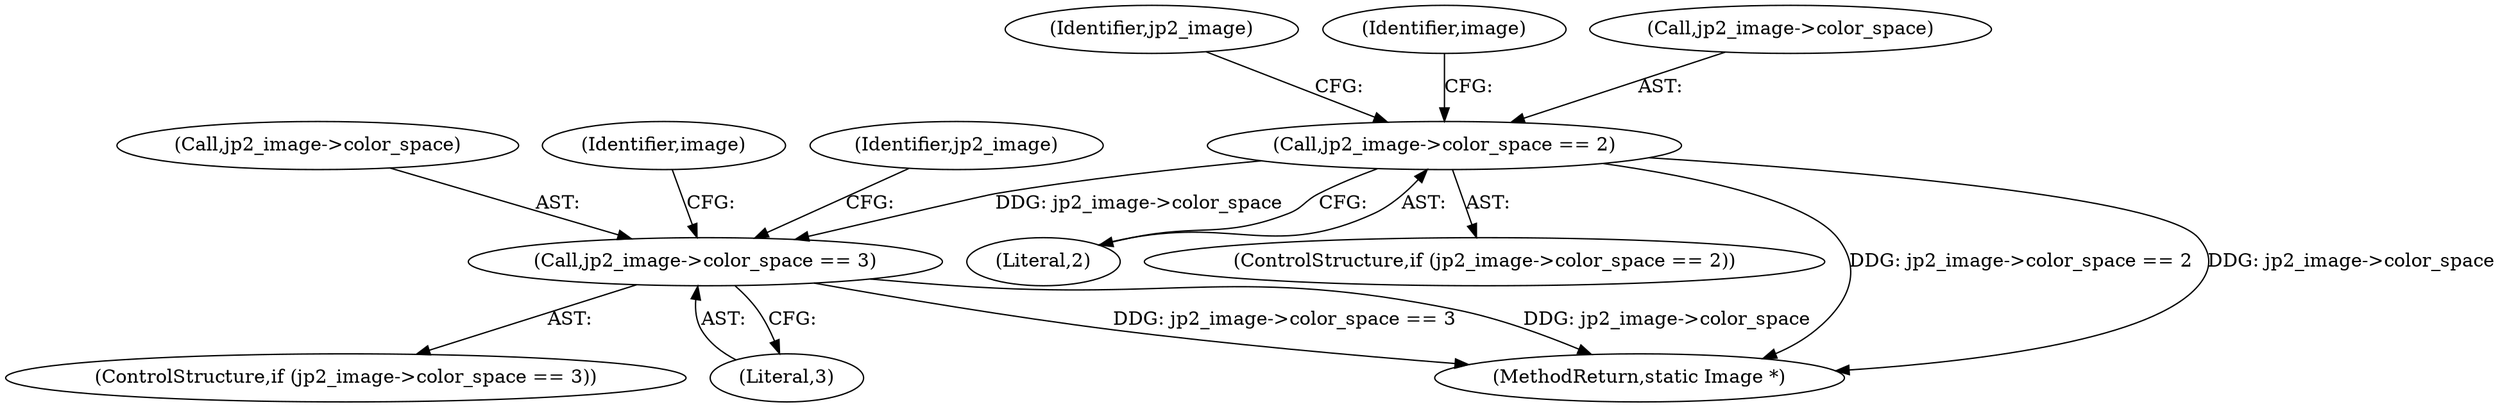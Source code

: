 digraph "0_ImageMagick_b0c5222ce31e8f941fa02ff9c7a040fb2db30dbc@pointer" {
"1000690" [label="(Call,jp2_image->color_space == 3)"];
"1000668" [label="(Call,jp2_image->color_space == 2)"];
"1000692" [label="(Identifier,jp2_image)"];
"1000701" [label="(Identifier,jp2_image)"];
"1000667" [label="(ControlStructure,if (jp2_image->color_space == 2))"];
"1000675" [label="(Identifier,image)"];
"1000668" [label="(Call,jp2_image->color_space == 2)"];
"1000691" [label="(Call,jp2_image->color_space)"];
"1001016" [label="(MethodReturn,static Image *)"];
"1000669" [label="(Call,jp2_image->color_space)"];
"1000694" [label="(Literal,3)"];
"1000672" [label="(Literal,2)"];
"1000696" [label="(Identifier,image)"];
"1000690" [label="(Call,jp2_image->color_space == 3)"];
"1000689" [label="(ControlStructure,if (jp2_image->color_space == 3))"];
"1000690" -> "1000689"  [label="AST: "];
"1000690" -> "1000694"  [label="CFG: "];
"1000691" -> "1000690"  [label="AST: "];
"1000694" -> "1000690"  [label="AST: "];
"1000696" -> "1000690"  [label="CFG: "];
"1000701" -> "1000690"  [label="CFG: "];
"1000690" -> "1001016"  [label="DDG: jp2_image->color_space == 3"];
"1000690" -> "1001016"  [label="DDG: jp2_image->color_space"];
"1000668" -> "1000690"  [label="DDG: jp2_image->color_space"];
"1000668" -> "1000667"  [label="AST: "];
"1000668" -> "1000672"  [label="CFG: "];
"1000669" -> "1000668"  [label="AST: "];
"1000672" -> "1000668"  [label="AST: "];
"1000675" -> "1000668"  [label="CFG: "];
"1000692" -> "1000668"  [label="CFG: "];
"1000668" -> "1001016"  [label="DDG: jp2_image->color_space == 2"];
"1000668" -> "1001016"  [label="DDG: jp2_image->color_space"];
}
